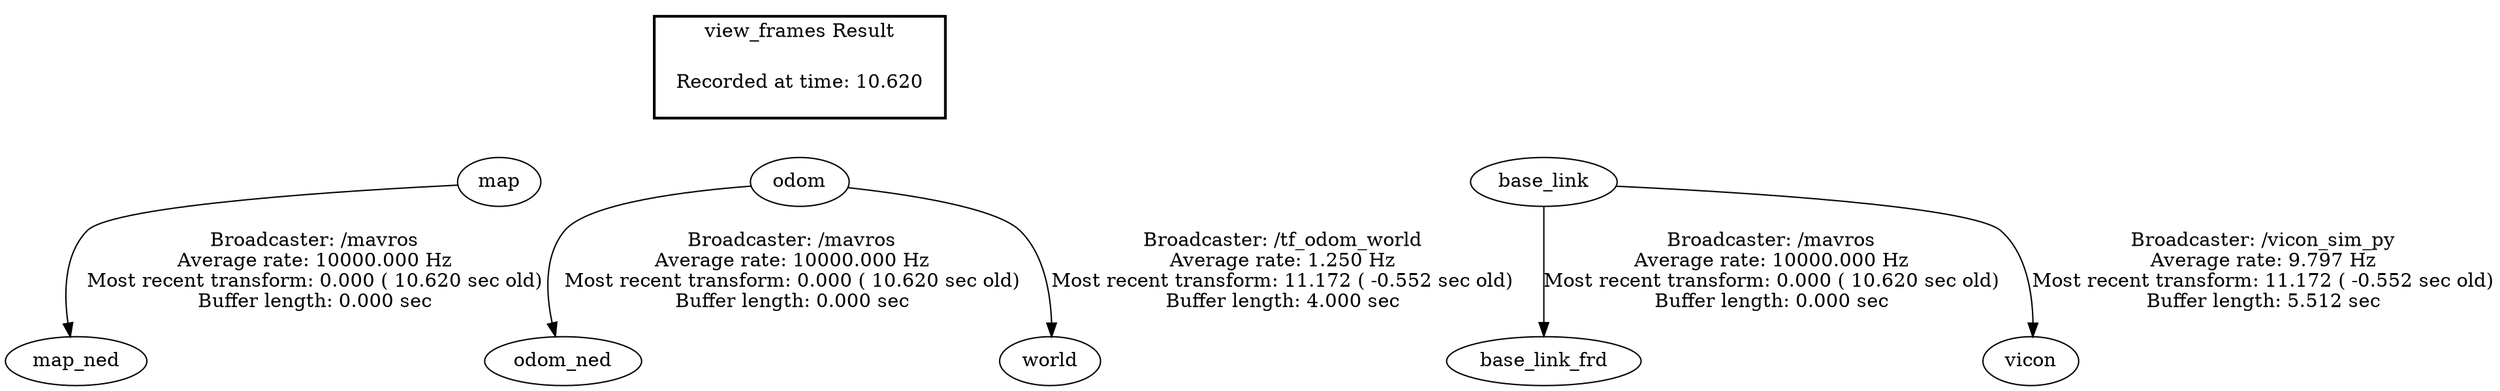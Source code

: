 digraph G {
"map" -> "map_ned"[label="Broadcaster: /mavros\nAverage rate: 10000.000 Hz\nMost recent transform: 0.000 ( 10.620 sec old)\nBuffer length: 0.000 sec\n"];
"odom" -> "odom_ned"[label="Broadcaster: /mavros\nAverage rate: 10000.000 Hz\nMost recent transform: 0.000 ( 10.620 sec old)\nBuffer length: 0.000 sec\n"];
"base_link" -> "base_link_frd"[label="Broadcaster: /mavros\nAverage rate: 10000.000 Hz\nMost recent transform: 0.000 ( 10.620 sec old)\nBuffer length: 0.000 sec\n"];
"base_link" -> "vicon"[label="Broadcaster: /vicon_sim_py\nAverage rate: 9.797 Hz\nMost recent transform: 11.172 ( -0.552 sec old)\nBuffer length: 5.512 sec\n"];
"odom" -> "world"[label="Broadcaster: /tf_odom_world\nAverage rate: 1.250 Hz\nMost recent transform: 11.172 ( -0.552 sec old)\nBuffer length: 4.000 sec\n"];
edge [style=invis];
 subgraph cluster_legend { style=bold; color=black; label ="view_frames Result";
"Recorded at time: 10.620"[ shape=plaintext ] ;
 }->"map";
edge [style=invis];
 subgraph cluster_legend { style=bold; color=black; label ="view_frames Result";
"Recorded at time: 10.620"[ shape=plaintext ] ;
 }->"odom";
edge [style=invis];
 subgraph cluster_legend { style=bold; color=black; label ="view_frames Result";
"Recorded at time: 10.620"[ shape=plaintext ] ;
 }->"base_link";
}